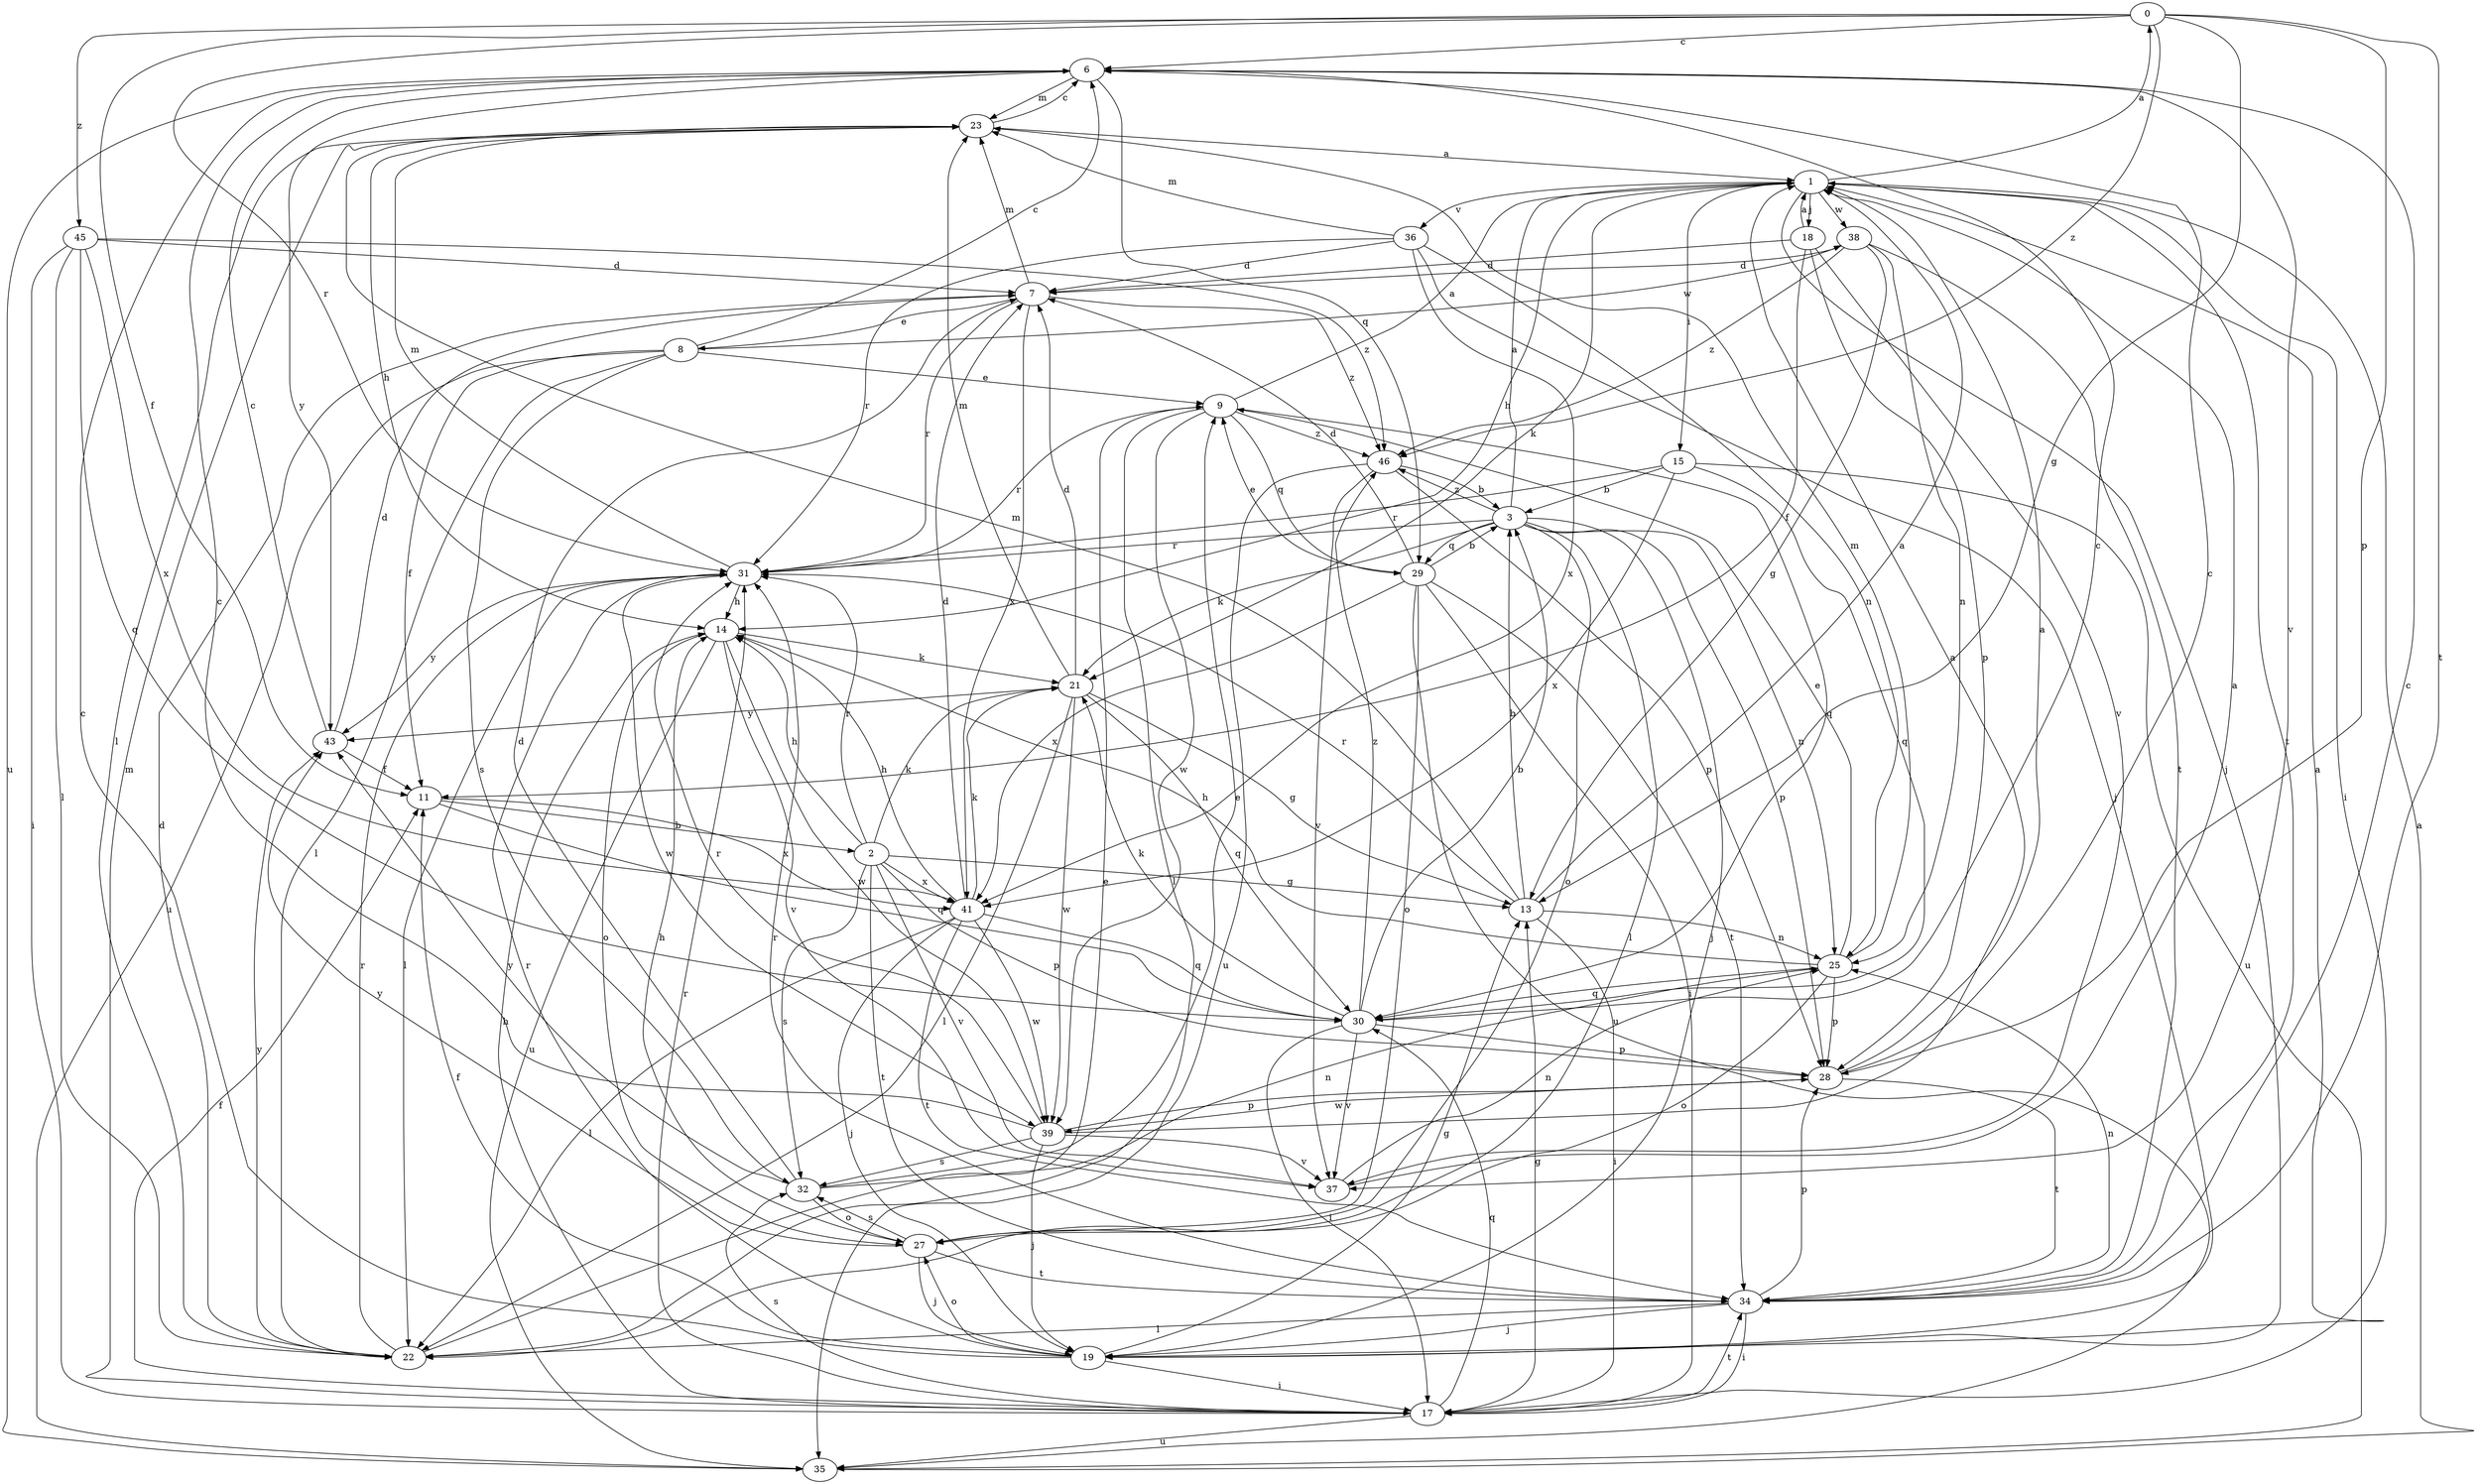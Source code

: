 strict digraph  {
0;
1;
2;
3;
6;
7;
8;
9;
11;
13;
14;
15;
17;
18;
19;
21;
22;
23;
25;
27;
28;
29;
30;
31;
32;
34;
35;
36;
37;
38;
39;
41;
43;
45;
46;
0 -> 6  [label=c];
0 -> 11  [label=f];
0 -> 13  [label=g];
0 -> 28  [label=p];
0 -> 31  [label=r];
0 -> 34  [label=t];
0 -> 45  [label=z];
0 -> 46  [label=z];
1 -> 0  [label=a];
1 -> 14  [label=h];
1 -> 15  [label=i];
1 -> 17  [label=i];
1 -> 18  [label=j];
1 -> 19  [label=j];
1 -> 21  [label=k];
1 -> 34  [label=t];
1 -> 36  [label=v];
1 -> 38  [label=w];
2 -> 13  [label=g];
2 -> 14  [label=h];
2 -> 21  [label=k];
2 -> 28  [label=p];
2 -> 31  [label=r];
2 -> 32  [label=s];
2 -> 34  [label=t];
2 -> 37  [label=v];
2 -> 41  [label=x];
3 -> 1  [label=a];
3 -> 19  [label=j];
3 -> 21  [label=k];
3 -> 22  [label=l];
3 -> 25  [label=n];
3 -> 27  [label=o];
3 -> 28  [label=p];
3 -> 29  [label=q];
3 -> 31  [label=r];
3 -> 46  [label=z];
6 -> 23  [label=m];
6 -> 29  [label=q];
6 -> 35  [label=u];
6 -> 37  [label=v];
6 -> 43  [label=y];
7 -> 8  [label=e];
7 -> 23  [label=m];
7 -> 31  [label=r];
7 -> 41  [label=x];
7 -> 46  [label=z];
8 -> 6  [label=c];
8 -> 9  [label=e];
8 -> 11  [label=f];
8 -> 22  [label=l];
8 -> 32  [label=s];
8 -> 35  [label=u];
8 -> 38  [label=w];
9 -> 1  [label=a];
9 -> 22  [label=l];
9 -> 29  [label=q];
9 -> 30  [label=q];
9 -> 31  [label=r];
9 -> 39  [label=w];
9 -> 46  [label=z];
11 -> 2  [label=b];
11 -> 30  [label=q];
11 -> 41  [label=x];
13 -> 1  [label=a];
13 -> 3  [label=b];
13 -> 17  [label=i];
13 -> 23  [label=m];
13 -> 25  [label=n];
13 -> 31  [label=r];
14 -> 21  [label=k];
14 -> 27  [label=o];
14 -> 35  [label=u];
14 -> 37  [label=v];
14 -> 39  [label=w];
15 -> 3  [label=b];
15 -> 30  [label=q];
15 -> 31  [label=r];
15 -> 35  [label=u];
15 -> 41  [label=x];
17 -> 11  [label=f];
17 -> 13  [label=g];
17 -> 14  [label=h];
17 -> 23  [label=m];
17 -> 30  [label=q];
17 -> 31  [label=r];
17 -> 32  [label=s];
17 -> 34  [label=t];
17 -> 35  [label=u];
18 -> 1  [label=a];
18 -> 7  [label=d];
18 -> 11  [label=f];
18 -> 28  [label=p];
18 -> 37  [label=v];
19 -> 1  [label=a];
19 -> 6  [label=c];
19 -> 11  [label=f];
19 -> 13  [label=g];
19 -> 17  [label=i];
19 -> 27  [label=o];
19 -> 31  [label=r];
21 -> 7  [label=d];
21 -> 13  [label=g];
21 -> 22  [label=l];
21 -> 23  [label=m];
21 -> 30  [label=q];
21 -> 39  [label=w];
21 -> 43  [label=y];
22 -> 7  [label=d];
22 -> 9  [label=e];
22 -> 31  [label=r];
22 -> 43  [label=y];
23 -> 1  [label=a];
23 -> 6  [label=c];
23 -> 14  [label=h];
23 -> 22  [label=l];
25 -> 9  [label=e];
25 -> 14  [label=h];
25 -> 23  [label=m];
25 -> 27  [label=o];
25 -> 28  [label=p];
25 -> 30  [label=q];
27 -> 14  [label=h];
27 -> 19  [label=j];
27 -> 32  [label=s];
27 -> 34  [label=t];
27 -> 43  [label=y];
28 -> 1  [label=a];
28 -> 6  [label=c];
28 -> 34  [label=t];
28 -> 39  [label=w];
29 -> 3  [label=b];
29 -> 7  [label=d];
29 -> 9  [label=e];
29 -> 17  [label=i];
29 -> 27  [label=o];
29 -> 34  [label=t];
29 -> 35  [label=u];
29 -> 41  [label=x];
30 -> 3  [label=b];
30 -> 6  [label=c];
30 -> 17  [label=i];
30 -> 21  [label=k];
30 -> 28  [label=p];
30 -> 37  [label=v];
30 -> 46  [label=z];
31 -> 14  [label=h];
31 -> 22  [label=l];
31 -> 23  [label=m];
31 -> 39  [label=w];
31 -> 43  [label=y];
32 -> 7  [label=d];
32 -> 9  [label=e];
32 -> 25  [label=n];
32 -> 27  [label=o];
32 -> 43  [label=y];
34 -> 6  [label=c];
34 -> 17  [label=i];
34 -> 19  [label=j];
34 -> 22  [label=l];
34 -> 25  [label=n];
34 -> 28  [label=p];
34 -> 31  [label=r];
35 -> 1  [label=a];
36 -> 7  [label=d];
36 -> 19  [label=j];
36 -> 23  [label=m];
36 -> 25  [label=n];
36 -> 31  [label=r];
36 -> 41  [label=x];
37 -> 1  [label=a];
37 -> 25  [label=n];
38 -> 7  [label=d];
38 -> 13  [label=g];
38 -> 25  [label=n];
38 -> 34  [label=t];
38 -> 46  [label=z];
39 -> 1  [label=a];
39 -> 6  [label=c];
39 -> 19  [label=j];
39 -> 28  [label=p];
39 -> 31  [label=r];
39 -> 32  [label=s];
39 -> 37  [label=v];
41 -> 7  [label=d];
41 -> 14  [label=h];
41 -> 19  [label=j];
41 -> 21  [label=k];
41 -> 22  [label=l];
41 -> 30  [label=q];
41 -> 34  [label=t];
41 -> 39  [label=w];
43 -> 6  [label=c];
43 -> 7  [label=d];
43 -> 11  [label=f];
45 -> 7  [label=d];
45 -> 17  [label=i];
45 -> 22  [label=l];
45 -> 30  [label=q];
45 -> 41  [label=x];
45 -> 46  [label=z];
46 -> 3  [label=b];
46 -> 28  [label=p];
46 -> 35  [label=u];
46 -> 37  [label=v];
}
